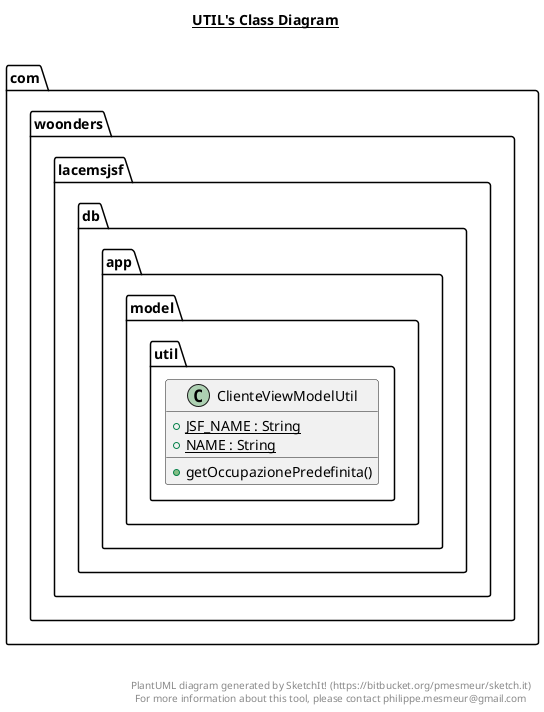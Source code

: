 @startuml

title __UTIL's Class Diagram__\n

  namespace com.woonders.lacemsjsf.db.app.model.util {
    class com.woonders.lacemsjsf.db.app.model.util.ClienteViewModelUtil {
        {static} + JSF_NAME : String
        {static} + NAME : String
        + getOccupazionePredefinita()
    }
  }
  



right footer


PlantUML diagram generated by SketchIt! (https://bitbucket.org/pmesmeur/sketch.it)
For more information about this tool, please contact philippe.mesmeur@gmail.com
endfooter

@enduml
